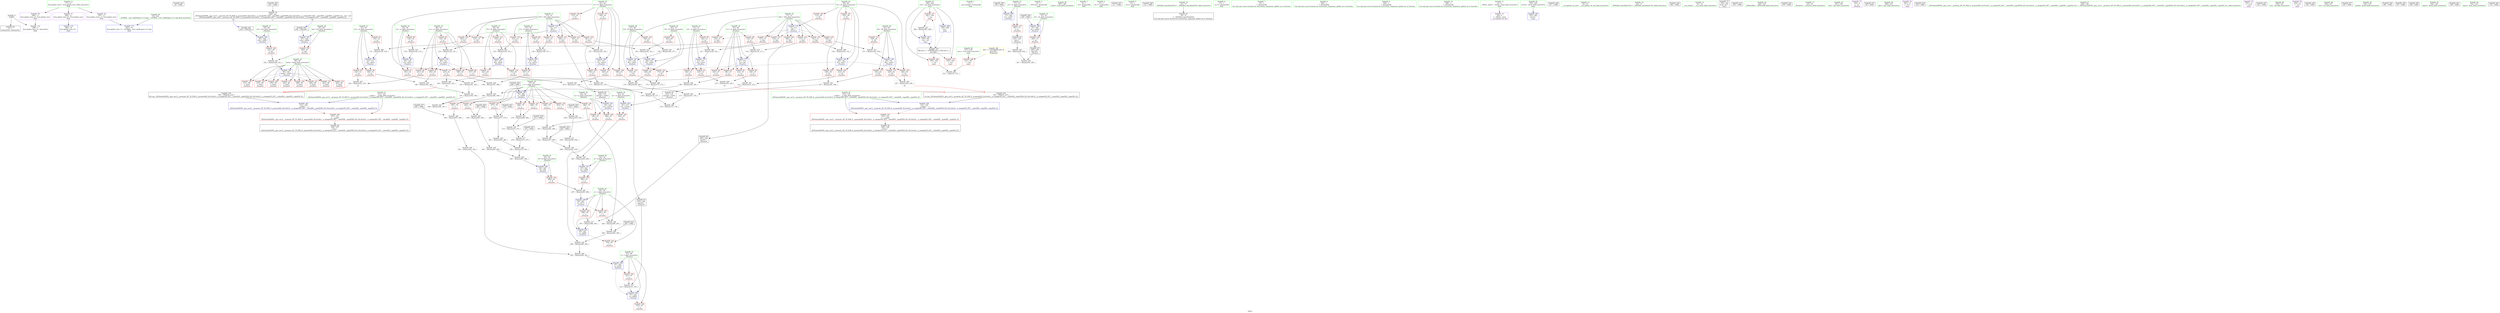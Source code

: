 digraph "SVFG" {
	label="SVFG";

	Node0x55d4189a36f0 [shape=record,color=grey,label="{NodeID: 0\nNullPtr}"];
	Node0x55d4189a36f0 -> Node0x55d4189a9d70[style=solid];
	Node0x55d4189a36f0 -> Node0x55d4189b0b60[style=solid];
	Node0x55d4189e2070 [shape=record,color=black,label="{NodeID: 443\n29 = PHI()\n}"];
	Node0x55d4189abd40 [shape=record,color=blue,label="{NodeID: 194\n85\<--228\nth1\<--call47\n_Z5solvev\n}"];
	Node0x55d4189abd40 -> Node0x55d4189af6e0[style=dashed];
	Node0x55d4189a8660 [shape=record,color=red,label="{NodeID: 111\n223\<--61\n\<--Y1\n_Z5solvev\n}"];
	Node0x55d4189a8660 -> Node0x55d4189b90e0[style=solid];
	Node0x55d4189a7140 [shape=record,color=green,label="{NodeID: 28\n67\<--68\nX3\<--X3_field_insensitive\n_Z5solvev\n}"];
	Node0x55d4189a7140 -> Node0x55d4189addb0[style=solid];
	Node0x55d4189a7140 -> Node0x55d4189ade80[style=solid];
	Node0x55d4189a7140 -> Node0x55d4189b1620[style=solid];
	Node0x55d4189b9860 [shape=record,color=grey,label="{NodeID: 305\n155 = Binary(154, 153, )\n}"];
	Node0x55d4189b9860 -> Node0x55d4189b1550[style=solid];
	Node0x55d4189aeec0 [shape=record,color=red,label="{NodeID: 139\n253\<--79\n\<--s\n_Z5solvev\n}"];
	Node0x55d4189aeec0 -> Node0x55d4189bb1e0[style=solid];
	Node0x55d4189a99d0 [shape=record,color=green,label="{NodeID: 56\n357\<--358\nruns\<--runs_field_insensitive\nmain\n}"];
	Node0x55d4189a99d0 -> Node0x55d4189b0650[style=solid];
	Node0x55d4189bc260 [shape=record,color=grey,label="{NodeID: 333\n159 = Binary(158, 157, )\n}"];
	Node0x55d4189bc260 -> Node0x55d4189b1620[style=solid];
	Node0x55d4189b0580 [shape=record,color=red,label="{NodeID: 167\n339\<--333\n\<--__x.addr\n_ZSt5atan2IiiEN9__gnu_cxx11__promote_2IT_T0_NS0_9__promoteIS2_Xsr3std12__is_integerIS2_EE7__valueEE6__typeENS4_IS3_Xsr3std12__is_integerIS3_EE7__valueEE6__typeEE6__typeES2_S3_\n}"];
	Node0x55d4189b0580 -> Node0x55d4189aa520[style=solid];
	Node0x55d4189ab1e0 [shape=record,color=red,label="{NodeID: 84\n236\<--47\n\<--x1\n_Z5solvev\n}"];
	Node0x55d4189ab1e0 -> Node0x55d4189b8f60[style=solid];
	Node0x55d4189a4d40 [shape=record,color=green,label="{NodeID: 1\n7\<--1\n__dso_handle\<--dummyObj\nGlob }"];
	Node0x55d4189e2140 [shape=record,color=black,label="{NodeID: 444\n180 = PHI()\n}"];
	Node0x55d4189e2140 -> Node0x55d4189b17c0[style=solid];
	Node0x55d4189abe10 [shape=record,color=blue,label="{NodeID: 195\n87\<--238\nth2\<--call50\n_Z5solvev\n}"];
	Node0x55d4189abe10 -> Node0x55d4189af7b0[style=dashed];
	Node0x55d4189a8730 [shape=record,color=red,label="{NodeID: 112\n150\<--63\n\<--X2\n_Z5solvev\n}"];
	Node0x55d4189a8730 -> Node0x55d4189ba460[style=solid];
	Node0x55d4189a7210 [shape=record,color=green,label="{NodeID: 29\n69\<--70\nY3\<--Y3_field_insensitive\n_Z5solvev\n}"];
	Node0x55d4189a7210 -> Node0x55d4189adf50[style=solid];
	Node0x55d4189a7210 -> Node0x55d4189ae020[style=solid];
	Node0x55d4189a7210 -> Node0x55d4189b16f0[style=solid];
	Node0x55d4189b99e0 [shape=record,color=grey,label="{NodeID: 306\n127 = Binary(126, 125, )\n}"];
	Node0x55d4189b99e0 -> Node0x55d4189b0fa0[style=solid];
	Node0x55d4189aef90 [shape=record,color=red,label="{NodeID: 140\n263\<--79\n\<--s\n_Z5solvev\n}"];
	Node0x55d4189aef90 -> Node0x55d4189b96e0[style=solid];
	Node0x55d4189a9aa0 [shape=record,color=green,label="{NodeID: 57\n359\<--360\nrun\<--run_field_insensitive\nmain\n}"];
	Node0x55d4189a9aa0 -> Node0x55d4189b0720[style=solid];
	Node0x55d4189a9aa0 -> Node0x55d4189b07f0[style=solid];
	Node0x55d4189a9aa0 -> Node0x55d4189b08c0[style=solid];
	Node0x55d4189a9aa0 -> Node0x55d4189ac700[style=solid];
	Node0x55d4189a9aa0 -> Node0x55d4189ac7d0[style=solid];
	Node0x55d4189bc3e0 [shape=record,color=grey,label="{NodeID: 334\n189 = Binary(187, 188, )\n}"];
	Node0x55d4189bc3e0 -> Node0x55d4189bc560[style=solid];
	Node0x55d4189b0650 [shape=record,color=red,label="{NodeID: 168\n371\<--357\n\<--runs\nmain\n}"];
	Node0x55d4189b0650 -> Node0x55d4189be4e0[style=solid];
	Node0x55d4189ab2b0 [shape=record,color=red,label="{NodeID: 85\n122\<--49\n\<--y1\n_Z5solvev\n}"];
	Node0x55d4189ab2b0 -> Node0x55d4189b9560[style=solid];
	Node0x55d4189a4760 [shape=record,color=green,label="{NodeID: 2\n8\<--1\n_ZSt3cin\<--dummyObj\nGlob }"];
	Node0x55d4189e2270 [shape=record,color=black,label="{NodeID: 445\n199 = PHI()\n}"];
	Node0x55d4189e2270 -> Node0x55d4189b1890[style=solid];
	Node0x55d4189abee0 [shape=record,color=blue,label="{NodeID: 196\n89\<--242\ntheta\<--sub51\n_Z5solvev\n}"];
	Node0x55d4189abee0 -> Node0x55d4189af880[style=dashed];
	Node0x55d4189abee0 -> Node0x55d4189af950[style=dashed];
	Node0x55d4189abee0 -> Node0x55d4189afa20[style=dashed];
	Node0x55d4189abee0 -> Node0x55d4189afaf0[style=dashed];
	Node0x55d4189abee0 -> Node0x55d4189afbc0[style=dashed];
	Node0x55d4189abee0 -> Node0x55d4189afc90[style=dashed];
	Node0x55d4189abee0 -> Node0x55d4189afd60[style=dashed];
	Node0x55d4189abee0 -> Node0x55d4189afe30[style=dashed];
	Node0x55d4189a8800 [shape=record,color=red,label="{NodeID: 113\n165\<--63\n\<--X2\n_Z5solvev\n}"];
	Node0x55d4189a8800 -> Node0x55d4189be060[style=solid];
	Node0x55d4189a72e0 [shape=record,color=green,label="{NodeID: 30\n71\<--72\nOX1\<--OX1_field_insensitive\n_Z5solvev\n}"];
	Node0x55d4189a72e0 -> Node0x55d4189ae0f0[style=solid];
	Node0x55d4189a72e0 -> Node0x55d4189ae1c0[style=solid];
	Node0x55d4189a72e0 -> Node0x55d4189ae290[style=solid];
	Node0x55d4189a72e0 -> Node0x55d4189ae360[style=solid];
	Node0x55d4189a72e0 -> Node0x55d4189ae430[style=solid];
	Node0x55d4189a72e0 -> Node0x55d4189ae500[style=solid];
	Node0x55d4189a72e0 -> Node0x55d4189ae5d0[style=solid];
	Node0x55d4189a72e0 -> Node0x55d4189b0c60[style=solid];
	Node0x55d4189b9b60 [shape=record,color=grey,label="{NodeID: 307\n219 = Binary(217, 218, )\n}"];
	Node0x55d4189b9b60 -> Node0x55d4189aa1e0[style=solid];
	Node0x55d4189af060 [shape=record,color=red,label="{NodeID: 141\n268\<--79\n\<--s\n_Z5solvev\n}"];
	Node0x55d4189af060 -> Node0x55d4189bb360[style=solid];
	Node0x55d4189a9b70 [shape=record,color=green,label="{NodeID: 58\n365\<--366\nscanf\<--scanf_field_insensitive\n}"];
	Node0x55d4189bc560 [shape=record,color=grey,label="{NodeID: 335\n190 = Binary(186, 189, )\n}"];
	Node0x55d4189bc560 -> Node0x55d4189bd160[style=solid];
	Node0x55d4189b0720 [shape=record,color=red,label="{NodeID: 169\n370\<--359\n\<--run\nmain\n}"];
	Node0x55d4189b0720 -> Node0x55d4189be4e0[style=solid];
	Node0x55d4189ab380 [shape=record,color=red,label="{NodeID: 86\n188\<--49\n\<--y1\n_Z5solvev\n}"];
	Node0x55d4189ab380 -> Node0x55d4189bc3e0[style=solid];
	Node0x55d4189a47f0 [shape=record,color=green,label="{NodeID: 3\n9\<--1\n.str\<--dummyObj\nGlob }"];
	Node0x55d4189e2370 [shape=record,color=black,label="{NodeID: 446\n208 = PHI()\n}"];
	Node0x55d4189e2370 -> Node0x55d4189b1960[style=solid];
	Node0x55d4189abfb0 [shape=record,color=blue,label="{NodeID: 197\n91\<--261\nA\<--sub59\n_Z5solvev\n}"];
	Node0x55d4189abfb0 -> Node0x55d4189aff00[style=dashed];
	Node0x55d4189a88d0 [shape=record,color=red,label="{NodeID: 114\n225\<--63\n\<--X2\n_Z5solvev\n}"];
	Node0x55d4189a88d0 -> Node0x55d4189b9e60[style=solid];
	Node0x55d4189a73b0 [shape=record,color=green,label="{NodeID: 31\n73\<--74\nOY1\<--OY1_field_insensitive\n_Z5solvev\n}"];
	Node0x55d4189a73b0 -> Node0x55d4189ae6a0[style=solid];
	Node0x55d4189a73b0 -> Node0x55d4189ae770[style=solid];
	Node0x55d4189a73b0 -> Node0x55d4189ae840[style=solid];
	Node0x55d4189a73b0 -> Node0x55d4189ae910[style=solid];
	Node0x55d4189a73b0 -> Node0x55d4189ae9e0[style=solid];
	Node0x55d4189a73b0 -> Node0x55d4189aeab0[style=solid];
	Node0x55d4189a73b0 -> Node0x55d4189aeb80[style=solid];
	Node0x55d4189a73b0 -> Node0x55d4189b0d30[style=solid];
	Node0x55d4189b9ce0 [shape=record,color=grey,label="{NodeID: 308\n131 = Binary(130, 129, )\n}"];
	Node0x55d4189b9ce0 -> Node0x55d4189b1070[style=solid];
	Node0x55d4189af130 [shape=record,color=red,label="{NodeID: 142\n269\<--79\n\<--s\n_Z5solvev\n}"];
	Node0x55d4189af130 -> Node0x55d4189bb360[style=solid];
	Node0x55d4189a9c70 [shape=record,color=green,label="{NodeID: 59\n19\<--392\n_GLOBAL__sub_I_JanKuipers_0_0.cpp\<--_GLOBAL__sub_I_JanKuipers_0_0.cpp_field_insensitive\n}"];
	Node0x55d4189a9c70 -> Node0x55d4189b0a60[style=solid];
	Node0x55d4189bc6e0 [shape=record,color=grey,label="{NodeID: 336\n186 = Binary(184, 185, )\n}"];
	Node0x55d4189bc6e0 -> Node0x55d4189bc560[style=solid];
	Node0x55d4189b07f0 [shape=record,color=red,label="{NodeID: 170\n374\<--359\n\<--run\nmain\n}"];
	Node0x55d4189ab450 [shape=record,color=red,label="{NodeID: 87\n195\<--49\n\<--y1\n_Z5solvev\n}"];
	Node0x55d4189ab450 -> Node0x55d4189bcb60[style=solid];
	Node0x55d4189a4880 [shape=record,color=green,label="{NodeID: 4\n11\<--1\n.str.1\<--dummyObj\nGlob }"];
	Node0x55d4189e2470 [shape=record,color=black,label="{NodeID: 447\n111 = PHI()\n}"];
	Node0x55d4189ac080 [shape=record,color=blue,label="{NodeID: 198\n93\<--283\nB\<--add\n_Z5solvev\n}"];
	Node0x55d4189ac080 -> Node0x55d4189affd0[style=dashed];
	Node0x55d4189adbc0 [shape=record,color=red,label="{NodeID: 115\n154\<--65\n\<--Y2\n_Z5solvev\n}"];
	Node0x55d4189adbc0 -> Node0x55d4189b9860[style=solid];
	Node0x55d4189a7480 [shape=record,color=green,label="{NodeID: 32\n75\<--76\nA1\<--A1_field_insensitive\n_Z5solvev\n}"];
	Node0x55d4189a7480 -> Node0x55d4189aec50[style=solid];
	Node0x55d4189a7480 -> Node0x55d4189b17c0[style=solid];
	Node0x55d4189b9e60 [shape=record,color=grey,label="{NodeID: 309\n227 = Binary(225, 226, )\n|{<s0>18}}"];
	Node0x55d4189b9e60:s0 -> Node0x55d4189de190[style=solid,color=red];
	Node0x55d4189af200 [shape=record,color=red,label="{NodeID: 143\n277\<--79\n\<--s\n_Z5solvev\n}"];
	Node0x55d4189af200 -> Node0x55d4189bbde0[style=solid];
	Node0x55d4189a9d70 [shape=record,color=black,label="{NodeID: 60\n2\<--3\ndummyVal\<--dummyVal\n}"];
	Node0x55d41884a950 [shape=record,color=black,label="{NodeID: 420\n329 = PHI(224, 234, )\n0th arg _ZSt5atan2IiiEN9__gnu_cxx11__promote_2IT_T0_NS0_9__promoteIS2_Xsr3std12__is_integerIS2_EE7__valueEE6__typeENS4_IS3_Xsr3std12__is_integerIS3_EE7__valueEE6__typeEE6__typeES2_S3_ }"];
	Node0x55d41884a950 -> Node0x55d4189ac490[style=solid];
	Node0x55d4189bc860 [shape=record,color=grey,label="{NodeID: 337\n307 = Binary(306, 305, )\n}"];
	Node0x55d4189bc860 -> Node0x55d4189ac2f0[style=solid];
	Node0x55d4189b08c0 [shape=record,color=red,label="{NodeID: 171\n381\<--359\n\<--run\nmain\n}"];
	Node0x55d4189b08c0 -> Node0x55d4189bc0e0[style=solid];
	Node0x55d4189ab520 [shape=record,color=red,label="{NodeID: 88\n217\<--49\n\<--y1\n_Z5solvev\n}"];
	Node0x55d4189ab520 -> Node0x55d4189b9b60[style=solid];
	Node0x55d4189a4910 [shape=record,color=green,label="{NodeID: 5\n13\<--1\n.str.2\<--dummyObj\nGlob }"];
	Node0x55d4189e2570 [shape=record,color=black,label="{NodeID: 448\n112 = PHI()\n}"];
	Node0x55d4189ac150 [shape=record,color=blue,label="{NodeID: 199\n95\<--287\nx\<--div72\n_Z5solvev\n}"];
	Node0x55d4189ac150 -> Node0x55d4189b00a0[style=dashed];
	Node0x55d4189ac150 -> Node0x55d4189b0170[style=dashed];
	Node0x55d4189ac150 -> Node0x55d4189ac2f0[style=dashed];
	Node0x55d4189adc50 [shape=record,color=red,label="{NodeID: 116\n175\<--65\n\<--Y2\n_Z5solvev\n}"];
	Node0x55d4189adc50 -> Node0x55d4189bd760[style=solid];
	Node0x55d4189a7550 [shape=record,color=green,label="{NodeID: 33\n77\<--78\na1\<--a1_field_insensitive\n_Z5solvev\n}"];
	Node0x55d4189a7550 -> Node0x55d4189aed20[style=solid];
	Node0x55d4189a7550 -> Node0x55d4189b1890[style=solid];
	Node0x55d4189b9fe0 [shape=record,color=grey,label="{NodeID: 310\n135 = Binary(134, 133, )\n}"];
	Node0x55d4189b9fe0 -> Node0x55d4189b1140[style=solid];
	Node0x55d4189af2d0 [shape=record,color=red,label="{NodeID: 144\n290\<--79\n\<--s\n_Z5solvev\n}"];
	Node0x55d4189af2d0 -> Node0x55d4189bc9e0[style=solid];
	Node0x55d4189a9e70 [shape=record,color=black,label="{NodeID: 61\n30\<--31\n\<--_ZNSt8ios_base4InitD1Ev\nCan only get source location for instruction, argument, global var or function.}"];
	Node0x55d4189de190 [shape=record,color=black,label="{NodeID: 421\n330 = PHI(227, 237, )\n1st arg _ZSt5atan2IiiEN9__gnu_cxx11__promote_2IT_T0_NS0_9__promoteIS2_Xsr3std12__is_integerIS2_EE7__valueEE6__typeENS4_IS3_Xsr3std12__is_integerIS3_EE7__valueEE6__typeEE6__typeES2_S3_ }"];
	Node0x55d4189de190 -> Node0x55d4189ac560[style=solid];
	Node0x55d4189bc9e0 [shape=record,color=grey,label="{NodeID: 338\n292 = Binary(290, 291, )\n}"];
	Node0x55d4189bc9e0 -> Node0x55d4189bd2e0[style=solid];
	Node0x55d4189b0990 [shape=record,color=blue,label="{NodeID: 172\n396\<--18\nllvm.global_ctors_0\<--\nGlob }"];
	Node0x55d4189ab5f0 [shape=record,color=red,label="{NodeID: 89\n233\<--49\n\<--y1\n_Z5solvev\n}"];
	Node0x55d4189ab5f0 -> Node0x55d4189ada70[style=solid];
	Node0x55d4189a5220 [shape=record,color=green,label="{NodeID: 6\n15\<--1\n.str.3\<--dummyObj\nGlob }"];
	Node0x55d4189e2640 [shape=record,color=black,label="{NodeID: 449\n265 = PHI()\n}"];
	Node0x55d4189e2640 -> Node0x55d4189b96e0[style=solid];
	Node0x55d4189ac220 [shape=record,color=blue,label="{NodeID: 200\n97\<--302\ny\<--div80\n_Z5solvev\n}"];
	Node0x55d4189ac220 -> Node0x55d4189b0310[style=dashed];
	Node0x55d4189ac220 -> Node0x55d4189ac3c0[style=dashed];
	Node0x55d4189adce0 [shape=record,color=red,label="{NodeID: 117\n222\<--65\n\<--Y2\n_Z5solvev\n}"];
	Node0x55d4189adce0 -> Node0x55d4189b90e0[style=solid];
	Node0x55d4189a7620 [shape=record,color=green,label="{NodeID: 34\n79\<--80\ns\<--s_field_insensitive\n_Z5solvev\n}"];
	Node0x55d4189a7620 -> Node0x55d4189aedf0[style=solid];
	Node0x55d4189a7620 -> Node0x55d4189aeec0[style=solid];
	Node0x55d4189a7620 -> Node0x55d4189aef90[style=solid];
	Node0x55d4189a7620 -> Node0x55d4189af060[style=solid];
	Node0x55d4189a7620 -> Node0x55d4189af130[style=solid];
	Node0x55d4189a7620 -> Node0x55d4189af200[style=solid];
	Node0x55d4189a7620 -> Node0x55d4189af2d0[style=solid];
	Node0x55d4189a7620 -> Node0x55d4189af3a0[style=solid];
	Node0x55d4189a7620 -> Node0x55d4189b1960[style=solid];
	Node0x55d4189ba160 [shape=record,color=grey,label="{NodeID: 311\n147 = Binary(146, 145, )\n}"];
	Node0x55d4189ba160 -> Node0x55d4189b13b0[style=solid];
	Node0x55d4189af3a0 [shape=record,color=red,label="{NodeID: 145\n297\<--79\n\<--s\n_Z5solvev\n}"];
	Node0x55d4189af3a0 -> Node0x55d4189bd5e0[style=solid];
	Node0x55d4189a9f70 [shape=record,color=black,label="{NodeID: 62\n202\<--201\nconv\<--\n_Z5solvev\n}"];
	Node0x55d4189a9f70 -> Node0x55d4189bdee0[style=solid];
	Node0x55d4189e0470 [shape=record,color=black,label="{NodeID: 422\n294 = PHI()\n}"];
	Node0x55d4189e0470 -> Node0x55d4189bd2e0[style=solid];
	Node0x55d4189bcb60 [shape=record,color=grey,label="{NodeID: 339\n196 = Binary(194, 195, )\n}"];
	Node0x55d4189bcb60 -> Node0x55d4189bce60[style=solid];
	Node0x55d4189b0a60 [shape=record,color=blue,label="{NodeID: 173\n397\<--19\nllvm.global_ctors_1\<--_GLOBAL__sub_I_JanKuipers_0_0.cpp\nGlob }"];
	Node0x55d4189ab6c0 [shape=record,color=red,label="{NodeID: 90\n126\<--51\n\<--x2\n_Z5solvev\n}"];
	Node0x55d4189ab6c0 -> Node0x55d4189b99e0[style=solid];
	Node0x55d4189a52b0 [shape=record,color=green,label="{NodeID: 7\n18\<--1\n\<--dummyObj\nCan only get source location for instruction, argument, global var or function.}"];
	Node0x55d4189e2770 [shape=record,color=black,label="{NodeID: 450\n272 = PHI()\n}"];
	Node0x55d4189e2770 -> Node0x55d4189bad60[style=solid];
	Node0x55d4189ac2f0 [shape=record,color=blue,label="{NodeID: 201\n95\<--307\nx\<--add82\n_Z5solvev\n}"];
	Node0x55d4189ac2f0 -> Node0x55d4189b0240[style=dashed];
	Node0x55d4189addb0 [shape=record,color=red,label="{NodeID: 118\n158\<--67\n\<--X3\n_Z5solvev\n}"];
	Node0x55d4189addb0 -> Node0x55d4189bc260[style=solid];
	Node0x55d4189a76f0 [shape=record,color=green,label="{NodeID: 35\n81\<--82\ntx\<--tx_field_insensitive\n_Z5solvev\n}"];
	Node0x55d4189a76f0 -> Node0x55d4189af470[style=solid];
	Node0x55d4189a76f0 -> Node0x55d4189abba0[style=solid];
	Node0x55d4189ba2e0 [shape=record,color=grey,label="{NodeID: 312\n139 = Binary(138, 137, )\n}"];
	Node0x55d4189ba2e0 -> Node0x55d4189b1210[style=solid];
	Node0x55d4189af470 [shape=record,color=red,label="{NodeID: 146\n244\<--81\n\<--tx\n_Z5solvev\n}"];
	Node0x55d4189af470 -> Node0x55d4189babe0[style=solid];
	Node0x55d4189aa040 [shape=record,color=black,label="{NodeID: 63\n206\<--205\nconv39\<--\n_Z5solvev\n}"];
	Node0x55d4189aa040 -> Node0x55d4189bdbe0[style=solid];
	Node0x55d4189e0540 [shape=record,color=black,label="{NodeID: 423\n228 = PHI(328, )\n}"];
	Node0x55d4189e0540 -> Node0x55d4189abd40[style=solid];
	Node0x55d4189bcce0 [shape=record,color=grey,label="{NodeID: 340\n301 = Binary(204, 300, )\n}"];
	Node0x55d4189bcce0 -> Node0x55d4189bcfe0[style=solid];
	Node0x55d4189b0b60 [shape=record,color=blue, style = dotted,label="{NodeID: 174\n398\<--3\nllvm.global_ctors_2\<--dummyVal\nGlob }"];
	Node0x55d4189ab790 [shape=record,color=red,label="{NodeID: 91\n184\<--51\n\<--x2\n_Z5solvev\n}"];
	Node0x55d4189ab790 -> Node0x55d4189bc6e0[style=solid];
	Node0x55d4189a5340 [shape=record,color=green,label="{NodeID: 8\n204\<--1\n\<--dummyObj\nCan only get source location for instruction, argument, global var or function.}"];
	Node0x55d4189e2870 [shape=record,color=black,label="{NodeID: 451\n275 = PHI()\n}"];
	Node0x55d4189e2870 -> Node0x55d4189baa60[style=solid];
	Node0x55d4189ac3c0 [shape=record,color=blue,label="{NodeID: 202\n97\<--312\ny\<--add84\n_Z5solvev\n}"];
	Node0x55d4189ac3c0 -> Node0x55d4189b03e0[style=dashed];
	Node0x55d4189ade80 [shape=record,color=red,label="{NodeID: 119\n172\<--67\n\<--X3\n_Z5solvev\n}"];
	Node0x55d4189ade80 -> Node0x55d4189ad8f0[style=solid];
	Node0x55d4189a77c0 [shape=record,color=green,label="{NodeID: 36\n83\<--84\nty\<--ty_field_insensitive\n_Z5solvev\n}"];
	Node0x55d4189a77c0 -> Node0x55d4189af540[style=solid];
	Node0x55d4189a77c0 -> Node0x55d4189af610[style=solid];
	Node0x55d4189a77c0 -> Node0x55d4189abc70[style=solid];
	Node0x55d4189ba460 [shape=record,color=grey,label="{NodeID: 313\n151 = Binary(150, 149, )\n}"];
	Node0x55d4189ba460 -> Node0x55d4189b1480[style=solid];
	Node0x55d4189af540 [shape=record,color=red,label="{NodeID: 147\n245\<--83\n\<--ty\n_Z5solvev\n}"];
	Node0x55d4189af540 -> Node0x55d4189bb960[style=solid];
	Node0x55d4189aa110 [shape=record,color=black,label="{NodeID: 64\n215\<--214\nconv42\<--sub41\n_Z5solvev\n}"];
	Node0x55d4189aa110 -> Node0x55d4189abba0[style=solid];
	Node0x55d4189e06a0 [shape=record,color=black,label="{NodeID: 424\n238 = PHI(328, )\n}"];
	Node0x55d4189e06a0 -> Node0x55d4189abe10[style=solid];
	Node0x55d4189bce60 [shape=record,color=grey,label="{NodeID: 341\n197 = Binary(193, 196, )\n}"];
	Node0x55d4189bce60 -> Node0x55d4189bd160[style=solid];
	Node0x55d4189b0c60 [shape=record,color=blue,label="{NodeID: 175\n71\<--113\nOX1\<--\n_Z5solvev\n}"];
	Node0x55d4189b0c60 -> Node0x55d4189ae0f0[style=dashed];
	Node0x55d4189b0c60 -> Node0x55d4189ae1c0[style=dashed];
	Node0x55d4189b0c60 -> Node0x55d4189ae290[style=dashed];
	Node0x55d4189b0c60 -> Node0x55d4189ae360[style=dashed];
	Node0x55d4189b0c60 -> Node0x55d4189ae430[style=dashed];
	Node0x55d4189b0c60 -> Node0x55d4189ae500[style=dashed];
	Node0x55d4189b0c60 -> Node0x55d4189ae5d0[style=dashed];
	Node0x55d4189ab860 [shape=record,color=red,label="{NodeID: 92\n235\<--51\n\<--x2\n_Z5solvev\n}"];
	Node0x55d4189ab860 -> Node0x55d4189b8f60[style=solid];
	Node0x55d4189a53d0 [shape=record,color=green,label="{NodeID: 9\n362\<--1\n\<--dummyObj\nCan only get source location for instruction, argument, global var or function.}"];
	Node0x55d4189e2970 [shape=record,color=black,label="{NodeID: 452\n279 = PHI()\n}"];
	Node0x55d4189e2970 -> Node0x55d4189bbde0[style=solid];
	Node0x55d4189ac490 [shape=record,color=blue,label="{NodeID: 203\n331\<--329\n__y.addr\<--__y\n_ZSt5atan2IiiEN9__gnu_cxx11__promote_2IT_T0_NS0_9__promoteIS2_Xsr3std12__is_integerIS2_EE7__valueEE6__typeENS4_IS3_Xsr3std12__is_integerIS3_EE7__valueEE6__typeEE6__typeES2_S3_\n}"];
	Node0x55d4189ac490 -> Node0x55d4189b04b0[style=dashed];
	Node0x55d4189adf50 [shape=record,color=red,label="{NodeID: 120\n162\<--69\n\<--Y3\n_Z5solvev\n}"];
	Node0x55d4189adf50 -> Node0x55d4189ba8e0[style=solid];
	Node0x55d4189a7890 [shape=record,color=green,label="{NodeID: 37\n85\<--86\nth1\<--th1_field_insensitive\n_Z5solvev\n}"];
	Node0x55d4189a7890 -> Node0x55d4189af6e0[style=solid];
	Node0x55d4189a7890 -> Node0x55d4189abd40[style=solid];
	Node0x55d4189ba5e0 [shape=record,color=grey,label="{NodeID: 314\n119 = Binary(118, 117, )\n}"];
	Node0x55d4189ba5e0 -> Node0x55d4189b0e00[style=solid];
	Node0x55d4189af610 [shape=record,color=red,label="{NodeID: 148\n289\<--83\n\<--ty\n_Z5solvev\n}"];
	Node0x55d4189af610 -> Node0x55d4189bd460[style=solid];
	Node0x55d4189aa1e0 [shape=record,color=black,label="{NodeID: 65\n220\<--219\nconv44\<--sub43\n_Z5solvev\n}"];
	Node0x55d4189aa1e0 -> Node0x55d4189abc70[style=solid];
	Node0x55d4189e07e0 [shape=record,color=black,label="{NodeID: 425\n249 = PHI()\n}"];
	Node0x55d4189e07e0 -> Node0x55d4189b9260[style=solid];
	Node0x55d4189bcfe0 [shape=record,color=grey,label="{NodeID: 342\n302 = Binary(296, 301, )\n}"];
	Node0x55d4189bcfe0 -> Node0x55d4189ac220[style=solid];
	Node0x55d4189b0d30 [shape=record,color=blue,label="{NodeID: 176\n73\<--115\nOY1\<--\n_Z5solvev\n}"];
	Node0x55d4189b0d30 -> Node0x55d4189ae6a0[style=dashed];
	Node0x55d4189b0d30 -> Node0x55d4189ae770[style=dashed];
	Node0x55d4189b0d30 -> Node0x55d4189ae840[style=dashed];
	Node0x55d4189b0d30 -> Node0x55d4189ae910[style=dashed];
	Node0x55d4189b0d30 -> Node0x55d4189ae9e0[style=dashed];
	Node0x55d4189b0d30 -> Node0x55d4189aeab0[style=dashed];
	Node0x55d4189b0d30 -> Node0x55d4189aeb80[style=dashed];
	Node0x55d4189ab930 [shape=record,color=red,label="{NodeID: 93\n130\<--53\n\<--y2\n_Z5solvev\n}"];
	Node0x55d4189ab930 -> Node0x55d4189b9ce0[style=solid];
	Node0x55d4189a5460 [shape=record,color=green,label="{NodeID: 10\n368\<--1\n\<--dummyObj\nCan only get source location for instruction, argument, global var or function.}"];
	Node0x55d4189ac560 [shape=record,color=blue,label="{NodeID: 204\n333\<--330\n__x.addr\<--__x\n_ZSt5atan2IiiEN9__gnu_cxx11__promote_2IT_T0_NS0_9__promoteIS2_Xsr3std12__is_integerIS2_EE7__valueEE6__typeENS4_IS3_Xsr3std12__is_integerIS3_EE7__valueEE6__typeEE6__typeES2_S3_\n}"];
	Node0x55d4189ac560 -> Node0x55d4189b0580[style=dashed];
	Node0x55d4189ae020 [shape=record,color=red,label="{NodeID: 121\n168\<--69\n\<--Y3\n_Z5solvev\n}"];
	Node0x55d4189ae020 -> Node0x55d4189be1e0[style=solid];
	Node0x55d4189a7960 [shape=record,color=green,label="{NodeID: 38\n87\<--88\nth2\<--th2_field_insensitive\n_Z5solvev\n}"];
	Node0x55d4189a7960 -> Node0x55d4189af7b0[style=solid];
	Node0x55d4189a7960 -> Node0x55d4189abe10[style=solid];
	Node0x55d4189ba760 [shape=record,color=grey,label="{NodeID: 315\n312 = Binary(311, 310, )\n}"];
	Node0x55d4189ba760 -> Node0x55d4189ac3c0[style=solid];
	Node0x55d4189af6e0 [shape=record,color=red,label="{NodeID: 149\n241\<--85\n\<--th1\n_Z5solvev\n}"];
	Node0x55d4189af6e0 -> Node0x55d4189bb660[style=solid];
	Node0x55d4189aa2b0 [shape=record,color=black,label="{NodeID: 66\n305\<--304\nconv81\<--\n_Z5solvev\n}"];
	Node0x55d4189aa2b0 -> Node0x55d4189bc860[style=solid];
	Node0x55d4189e08b0 [shape=record,color=black,label="{NodeID: 426\n255 = PHI()\n}"];
	Node0x55d4189e08b0 -> Node0x55d4189bb1e0[style=solid];
	Node0x55d4189bd160 [shape=record,color=grey,label="{NodeID: 343\n198 = Binary(190, 197, )\n}"];
	Node0x55d4189b0e00 [shape=record,color=blue,label="{NodeID: 177\n47\<--119\nx1\<--sub\n_Z5solvev\n}"];
	Node0x55d4189b0e00 -> Node0x55d4189aaf70[style=dashed];
	Node0x55d4189b0e00 -> Node0x55d4189ab040[style=dashed];
	Node0x55d4189b0e00 -> Node0x55d4189ab110[style=dashed];
	Node0x55d4189b0e00 -> Node0x55d4189ab1e0[style=dashed];
	Node0x55d4189aba00 [shape=record,color=red,label="{NodeID: 94\n194\<--53\n\<--y2\n_Z5solvev\n}"];
	Node0x55d4189aba00 -> Node0x55d4189bcb60[style=solid];
	Node0x55d4189a54f0 [shape=record,color=green,label="{NodeID: 11\n4\<--6\n_ZStL8__ioinit\<--_ZStL8__ioinit_field_insensitive\nGlob }"];
	Node0x55d4189a54f0 -> Node0x55d4189aa790[style=solid];
	Node0x55d4189ac630 [shape=record,color=blue,label="{NodeID: 205\n355\<--362\nretval\<--\nmain\n}"];
	Node0x55d4189ae0f0 [shape=record,color=red,label="{NodeID: 122\n117\<--71\n\<--OX1\n_Z5solvev\n}"];
	Node0x55d4189ae0f0 -> Node0x55d4189ba5e0[style=solid];
	Node0x55d4189a7a30 [shape=record,color=green,label="{NodeID: 39\n89\<--90\ntheta\<--theta_field_insensitive\n_Z5solvev\n}"];
	Node0x55d4189a7a30 -> Node0x55d4189af880[style=solid];
	Node0x55d4189a7a30 -> Node0x55d4189af950[style=solid];
	Node0x55d4189a7a30 -> Node0x55d4189afa20[style=solid];
	Node0x55d4189a7a30 -> Node0x55d4189afaf0[style=solid];
	Node0x55d4189a7a30 -> Node0x55d4189afbc0[style=solid];
	Node0x55d4189a7a30 -> Node0x55d4189afc90[style=solid];
	Node0x55d4189a7a30 -> Node0x55d4189afd60[style=solid];
	Node0x55d4189a7a30 -> Node0x55d4189afe30[style=solid];
	Node0x55d4189a7a30 -> Node0x55d4189abee0[style=solid];
	Node0x55d4189ba8e0 [shape=record,color=grey,label="{NodeID: 316\n163 = Binary(162, 161, )\n}"];
	Node0x55d4189ba8e0 -> Node0x55d4189b16f0[style=solid];
	Node0x55d4189af7b0 [shape=record,color=red,label="{NodeID: 150\n240\<--87\n\<--th2\n_Z5solvev\n}"];
	Node0x55d4189af7b0 -> Node0x55d4189bb660[style=solid];
	Node0x55d4189aa380 [shape=record,color=black,label="{NodeID: 67\n310\<--309\nconv83\<--\n_Z5solvev\n}"];
	Node0x55d4189aa380 -> Node0x55d4189ba760[style=solid];
	Node0x55d4189e0980 [shape=record,color=black,label="{NodeID: 427\n299 = PHI()\n}"];
	Node0x55d4189e0980 -> Node0x55d4189bd5e0[style=solid];
	Node0x55d4189bd2e0 [shape=record,color=grey,label="{NodeID: 344\n295 = Binary(292, 294, )\n}"];
	Node0x55d4189bd2e0 -> Node0x55d4189bd460[style=solid];
	Node0x55d4189b0ed0 [shape=record,color=blue,label="{NodeID: 178\n49\<--123\ny1\<--sub12\n_Z5solvev\n}"];
	Node0x55d4189b0ed0 -> Node0x55d4189ab380[style=dashed];
	Node0x55d4189b0ed0 -> Node0x55d4189ab450[style=dashed];
	Node0x55d4189b0ed0 -> Node0x55d4189ab520[style=dashed];
	Node0x55d4189b0ed0 -> Node0x55d4189ab5f0[style=dashed];
	Node0x55d4189abad0 [shape=record,color=red,label="{NodeID: 95\n232\<--53\n\<--y2\n_Z5solvev\n}"];
	Node0x55d4189abad0 -> Node0x55d4189ada70[style=solid];
	Node0x55d4189a55b0 [shape=record,color=green,label="{NodeID: 12\n17\<--21\nllvm.global_ctors\<--llvm.global_ctors_field_insensitive\nGlob }"];
	Node0x55d4189a55b0 -> Node0x55d4189aaba0[style=solid];
	Node0x55d4189a55b0 -> Node0x55d4189aaca0[style=solid];
	Node0x55d4189a55b0 -> Node0x55d4189aada0[style=solid];
	Node0x55d4189ac700 [shape=record,color=blue,label="{NodeID: 206\n359\<--368\nrun\<--\nmain\n}"];
	Node0x55d4189ac700 -> Node0x55d4189cb1e0[style=dashed];
	Node0x55d4189ae1c0 [shape=record,color=red,label="{NodeID: 123\n125\<--71\n\<--OX1\n_Z5solvev\n}"];
	Node0x55d4189ae1c0 -> Node0x55d4189b99e0[style=solid];
	Node0x55d4189a7b00 [shape=record,color=green,label="{NodeID: 40\n91\<--92\nA\<--A_field_insensitive\n_Z5solvev\n}"];
	Node0x55d4189a7b00 -> Node0x55d4189aff00[style=solid];
	Node0x55d4189a7b00 -> Node0x55d4189abfb0[style=solid];
	Node0x55d4189baa60 [shape=record,color=grey,label="{NodeID: 317\n276 = Binary(273, 275, )\n}"];
	Node0x55d4189baa60 -> Node0x55d4189bb7e0[style=solid];
	Node0x55d4189af880 [shape=record,color=red,label="{NodeID: 151\n248\<--89\n\<--theta\n_Z5solvev\n}"];
	Node0x55d4189aa450 [shape=record,color=black,label="{NodeID: 68\n338\<--337\nconv\<--\n_ZSt5atan2IiiEN9__gnu_cxx11__promote_2IT_T0_NS0_9__promoteIS2_Xsr3std12__is_integerIS2_EE7__valueEE6__typeENS4_IS3_Xsr3std12__is_integerIS3_EE7__valueEE6__typeEE6__typeES2_S3_\n}"];
	Node0x55d4189e0a50 [shape=record,color=black,label="{NodeID: 428\n317 = PHI()\n}"];
	Node0x55d4189bd460 [shape=record,color=grey,label="{NodeID: 345\n296 = Binary(289, 295, )\n}"];
	Node0x55d4189bd460 -> Node0x55d4189bcfe0[style=solid];
	Node0x55d4189b0fa0 [shape=record,color=blue,label="{NodeID: 179\n51\<--127\nx2\<--sub13\n_Z5solvev\n}"];
	Node0x55d4189b0fa0 -> Node0x55d4189ab790[style=dashed];
	Node0x55d4189b0fa0 -> Node0x55d4189ab860[style=dashed];
	Node0x55d4189a8a50 [shape=record,color=red,label="{NodeID: 96\n134\<--55\n\<--x3\n_Z5solvev\n}"];
	Node0x55d4189a8a50 -> Node0x55d4189b9fe0[style=solid];
	Node0x55d4189a5670 [shape=record,color=green,label="{NodeID: 13\n22\<--23\n__cxx_global_var_init\<--__cxx_global_var_init_field_insensitive\n}"];
	Node0x55d4189ac7d0 [shape=record,color=blue,label="{NodeID: 207\n359\<--382\nrun\<--inc\nmain\n}"];
	Node0x55d4189ac7d0 -> Node0x55d4189cb1e0[style=dashed];
	Node0x55d4189ae290 [shape=record,color=red,label="{NodeID: 124\n133\<--71\n\<--OX1\n_Z5solvev\n}"];
	Node0x55d4189ae290 -> Node0x55d4189b9fe0[style=solid];
	Node0x55d4189a7bd0 [shape=record,color=green,label="{NodeID: 41\n93\<--94\nB\<--B_field_insensitive\n_Z5solvev\n}"];
	Node0x55d4189a7bd0 -> Node0x55d4189affd0[style=solid];
	Node0x55d4189a7bd0 -> Node0x55d4189ac080[style=solid];
	Node0x55d4189babe0 [shape=record,color=grey,label="{NodeID: 318\n261 = Binary(244, 260, )\n}"];
	Node0x55d4189babe0 -> Node0x55d4189abfb0[style=solid];
	Node0x55d4189af950 [shape=record,color=red,label="{NodeID: 152\n254\<--89\n\<--theta\n_Z5solvev\n}"];
	Node0x55d4189aa520 [shape=record,color=black,label="{NodeID: 69\n340\<--339\nconv1\<--\n_ZSt5atan2IiiEN9__gnu_cxx11__promote_2IT_T0_NS0_9__promoteIS2_Xsr3std12__is_integerIS2_EE7__valueEE6__typeENS4_IS3_Xsr3std12__is_integerIS3_EE7__valueEE6__typeEE6__typeES2_S3_\n}"];
	Node0x55d4189e0b20 [shape=record,color=black,label="{NodeID: 429\n341 = PHI()\n}"];
	Node0x55d4189e0b20 -> Node0x55d4189aa5f0[style=solid];
	Node0x55d4189bd5e0 [shape=record,color=grey,label="{NodeID: 346\n300 = Binary(297, 299, )\n}"];
	Node0x55d4189bd5e0 -> Node0x55d4189bcce0[style=solid];
	Node0x55d4189b1070 [shape=record,color=blue,label="{NodeID: 180\n53\<--131\ny2\<--sub14\n_Z5solvev\n}"];
	Node0x55d4189b1070 -> Node0x55d4189aba00[style=dashed];
	Node0x55d4189b1070 -> Node0x55d4189abad0[style=dashed];
	Node0x55d4189a8b20 [shape=record,color=red,label="{NodeID: 97\n191\<--55\n\<--x3\n_Z5solvev\n}"];
	Node0x55d4189a8b20 -> Node0x55d4189bbf60[style=solid];
	Node0x55d4189a5730 [shape=record,color=green,label="{NodeID: 14\n26\<--27\n_ZNSt8ios_base4InitC1Ev\<--_ZNSt8ios_base4InitC1Ev_field_insensitive\n}"];
	Node0x55d4189ae360 [shape=record,color=red,label="{NodeID: 125\n141\<--71\n\<--OX1\n_Z5solvev\n}"];
	Node0x55d4189ae360 -> Node0x55d4189b8de0[style=solid];
	Node0x55d4189a7ca0 [shape=record,color=green,label="{NodeID: 42\n95\<--96\nx\<--x_field_insensitive\n_Z5solvev\n}"];
	Node0x55d4189a7ca0 -> Node0x55d4189b00a0[style=solid];
	Node0x55d4189a7ca0 -> Node0x55d4189b0170[style=solid];
	Node0x55d4189a7ca0 -> Node0x55d4189b0240[style=solid];
	Node0x55d4189a7ca0 -> Node0x55d4189ac150[style=solid];
	Node0x55d4189a7ca0 -> Node0x55d4189ac2f0[style=solid];
	Node0x55d4189bad60 [shape=record,color=grey,label="{NodeID: 319\n273 = Binary(270, 272, )\n}"];
	Node0x55d4189bad60 -> Node0x55d4189baa60[style=solid];
	Node0x55d4189afa20 [shape=record,color=red,label="{NodeID: 153\n264\<--89\n\<--theta\n_Z5solvev\n}"];
	Node0x55d4189aa5f0 [shape=record,color=black,label="{NodeID: 70\n328\<--341\n_ZSt5atan2IiiEN9__gnu_cxx11__promote_2IT_T0_NS0_9__promoteIS2_Xsr3std12__is_integerIS2_EE7__valueEE6__typeENS4_IS3_Xsr3std12__is_integerIS3_EE7__valueEE6__typeEE6__typeES2_S3__ret\<--call\n_ZSt5atan2IiiEN9__gnu_cxx11__promote_2IT_T0_NS0_9__promoteIS2_Xsr3std12__is_integerIS2_EE7__valueEE6__typeENS4_IS3_Xsr3std12__is_integerIS3_EE7__valueEE6__typeEE6__typeES2_S3_\n|{<s0>18|<s1>19}}"];
	Node0x55d4189aa5f0:s0 -> Node0x55d4189e0540[style=solid,color=blue];
	Node0x55d4189aa5f0:s1 -> Node0x55d4189e06a0[style=solid,color=blue];
	Node0x55d4189e0c50 [shape=record,color=black,label="{NodeID: 430\n364 = PHI()\n}"];
	Node0x55d4189bd760 [shape=record,color=grey,label="{NodeID: 347\n177 = Binary(175, 176, )\n}"];
	Node0x55d4189bd760 -> Node0x55d4189bd8e0[style=solid];
	Node0x55d4189b1140 [shape=record,color=blue,label="{NodeID: 181\n55\<--135\nx3\<--sub15\n_Z5solvev\n}"];
	Node0x55d4189b1140 -> Node0x55d4189a8b20[style=dashed];
	Node0x55d4189a8bf0 [shape=record,color=red,label="{NodeID: 98\n138\<--57\n\<--y3\n_Z5solvev\n}"];
	Node0x55d4189a8bf0 -> Node0x55d4189ba2e0[style=solid];
	Node0x55d4189a57f0 [shape=record,color=green,label="{NodeID: 15\n32\<--33\n__cxa_atexit\<--__cxa_atexit_field_insensitive\n}"];
	Node0x55d4189ae430 [shape=record,color=red,label="{NodeID: 126\n149\<--71\n\<--OX1\n_Z5solvev\n}"];
	Node0x55d4189ae430 -> Node0x55d4189ba460[style=solid];
	Node0x55d4189a7d70 [shape=record,color=green,label="{NodeID: 43\n97\<--98\ny\<--y_field_insensitive\n_Z5solvev\n}"];
	Node0x55d4189a7d70 -> Node0x55d4189b0310[style=solid];
	Node0x55d4189a7d70 -> Node0x55d4189b03e0[style=solid];
	Node0x55d4189a7d70 -> Node0x55d4189ac220[style=solid];
	Node0x55d4189a7d70 -> Node0x55d4189ac3c0[style=solid];
	Node0x55d4189baee0 [shape=record,color=grey,label="{NodeID: 320\n260 = Binary(252, 259, )\n}"];
	Node0x55d4189baee0 -> Node0x55d4189babe0[style=solid];
	Node0x55d4189afaf0 [shape=record,color=red,label="{NodeID: 154\n271\<--89\n\<--theta\n_Z5solvev\n}"];
	Node0x55d4189aa6c0 [shape=record,color=black,label="{NodeID: 71\n354\<--362\nmain_ret\<--\nmain\n}"];
	Node0x55d4189e0d20 [shape=record,color=black,label="{NodeID: 431\n376 = PHI()\n}"];
	Node0x55d4189bd8e0 [shape=record,color=grey,label="{NodeID: 348\n178 = Binary(174, 177, )\n}"];
	Node0x55d4189bd8e0 -> Node0x55d4189bda60[style=solid];
	Node0x55d4189b1210 [shape=record,color=blue,label="{NodeID: 182\n57\<--139\ny3\<--sub16\n_Z5solvev\n}"];
	Node0x55d4189b1210 -> Node0x55d4189a8cc0[style=dashed];
	Node0x55d4189a8cc0 [shape=record,color=red,label="{NodeID: 99\n187\<--57\n\<--y3\n_Z5solvev\n}"];
	Node0x55d4189a8cc0 -> Node0x55d4189bc3e0[style=solid];
	Node0x55d4189a58f0 [shape=record,color=green,label="{NodeID: 16\n31\<--37\n_ZNSt8ios_base4InitD1Ev\<--_ZNSt8ios_base4InitD1Ev_field_insensitive\n}"];
	Node0x55d4189a58f0 -> Node0x55d4189a9e70[style=solid];
	Node0x55d4189ae500 [shape=record,color=red,label="{NodeID: 127\n157\<--71\n\<--OX1\n_Z5solvev\n}"];
	Node0x55d4189ae500 -> Node0x55d4189bc260[style=solid];
	Node0x55d4189a7e40 [shape=record,color=green,label="{NodeID: 44\n100\<--101\n_ZNSirsERi\<--_ZNSirsERi_field_insensitive\n}"];
	Node0x55d4189bb060 [shape=record,color=grey,label="{NodeID: 321\n259 = Binary(204, 258, )\n}"];
	Node0x55d4189bb060 -> Node0x55d4189baee0[style=solid];
	Node0x55d4189afbc0 [shape=record,color=red,label="{NodeID: 155\n274\<--89\n\<--theta\n_Z5solvev\n}"];
	Node0x55d4189aa790 [shape=record,color=purple,label="{NodeID: 72\n28\<--4\n\<--_ZStL8__ioinit\n__cxx_global_var_init\n}"];
	Node0x55d4189e0df0 [shape=record,color=black,label="{NodeID: 432\n379 = PHI()\n}"];
	Node0x55d4189bda60 [shape=record,color=grey,label="{NodeID: 349\n179 = Binary(171, 178, )\n}"];
	Node0x55d4189b12e0 [shape=record,color=blue,label="{NodeID: 183\n59\<--143\nX1\<--sub17\n_Z5solvev\n}"];
	Node0x55d4189b12e0 -> Node0x55d4189a8f30[style=dashed];
	Node0x55d4189b12e0 -> Node0x55d4189a9000[style=dashed];
	Node0x55d4189b12e0 -> Node0x55d4189a90d0[style=dashed];
	Node0x55d4189b12e0 -> Node0x55d4189a91a0[style=dashed];
	Node0x55d4189a8d90 [shape=record,color=red,label="{NodeID: 100\n113\<--59\n\<--X1\n_Z5solvev\n}"];
	Node0x55d4189a8d90 -> Node0x55d4189b0c60[style=solid];
	Node0x55d4189a59f0 [shape=record,color=green,label="{NodeID: 17\n44\<--45\n_Z5solvev\<--_Z5solvev_field_insensitive\n}"];
	Node0x55d4189ae5d0 [shape=record,color=red,label="{NodeID: 128\n304\<--71\n\<--OX1\n_Z5solvev\n}"];
	Node0x55d4189ae5d0 -> Node0x55d4189aa2b0[style=solid];
	Node0x55d4189a7f40 [shape=record,color=green,label="{NodeID: 45\n181\<--182\nabs\<--abs_field_insensitive\n}"];
	Node0x55d4189bb1e0 [shape=record,color=grey,label="{NodeID: 322\n258 = Binary(253, 255, )\n}"];
	Node0x55d4189bb1e0 -> Node0x55d4189bb060[style=solid];
	Node0x55d4189afc90 [shape=record,color=red,label="{NodeID: 156\n278\<--89\n\<--theta\n_Z5solvev\n}"];
	Node0x55d4189aa860 [shape=record,color=purple,label="{NodeID: 73\n316\<--9\n\<--.str\n_Z5solvev\n}"];
	Node0x55d4189e1610 [shape=record,color=black,label="{NodeID: 433\n99 = PHI()\n}"];
	Node0x55d4189bdbe0 [shape=record,color=grey,label="{NodeID: 350\n207 = Binary(203, 206, )\n}"];
	Node0x55d4189b13b0 [shape=record,color=blue,label="{NodeID: 184\n61\<--147\nY1\<--sub18\n_Z5solvev\n}"];
	Node0x55d4189b13b0 -> Node0x55d4189a83f0[style=dashed];
	Node0x55d4189b13b0 -> Node0x55d4189a84c0[style=dashed];
	Node0x55d4189b13b0 -> Node0x55d4189a8590[style=dashed];
	Node0x55d4189b13b0 -> Node0x55d4189a8660[style=dashed];
	Node0x55d4189a8e60 [shape=record,color=red,label="{NodeID: 101\n142\<--59\n\<--X1\n_Z5solvev\n}"];
	Node0x55d4189a8e60 -> Node0x55d4189b8de0[style=solid];
	Node0x55d4189a5af0 [shape=record,color=green,label="{NodeID: 18\n47\<--48\nx1\<--x1_field_insensitive\n_Z5solvev\n}"];
	Node0x55d4189a5af0 -> Node0x55d4189aaea0[style=solid];
	Node0x55d4189a5af0 -> Node0x55d4189aaf70[style=solid];
	Node0x55d4189a5af0 -> Node0x55d4189ab040[style=solid];
	Node0x55d4189a5af0 -> Node0x55d4189ab110[style=solid];
	Node0x55d4189a5af0 -> Node0x55d4189ab1e0[style=solid];
	Node0x55d4189a5af0 -> Node0x55d4189b0e00[style=solid];
	Node0x55d4189ae6a0 [shape=record,color=red,label="{NodeID: 129\n121\<--73\n\<--OY1\n_Z5solvev\n}"];
	Node0x55d4189ae6a0 -> Node0x55d4189b9560[style=solid];
	Node0x55d4189a8040 [shape=record,color=green,label="{NodeID: 46\n209\<--210\nsqrt\<--sqrt_field_insensitive\n}"];
	Node0x55d4189bb360 [shape=record,color=grey,label="{NodeID: 323\n270 = Binary(268, 269, )\n}"];
	Node0x55d4189bb360 -> Node0x55d4189bad60[style=solid];
	Node0x55d4189afd60 [shape=record,color=red,label="{NodeID: 157\n293\<--89\n\<--theta\n_Z5solvev\n}"];
	Node0x55d4189aa930 [shape=record,color=purple,label="{NodeID: 74\n363\<--11\n\<--.str.1\nmain\n}"];
	Node0x55d4189e1770 [shape=record,color=black,label="{NodeID: 434\n102 = PHI()\n}"];
	Node0x55d4189bdd60 [shape=record,color=grey,label="{NodeID: 351\n214 = Binary(212, 213, )\n}"];
	Node0x55d4189bdd60 -> Node0x55d4189aa110[style=solid];
	Node0x55d4189b1480 [shape=record,color=blue,label="{NodeID: 185\n63\<--151\nX2\<--sub19\n_Z5solvev\n}"];
	Node0x55d4189b1480 -> Node0x55d4189a8800[style=dashed];
	Node0x55d4189b1480 -> Node0x55d4189a88d0[style=dashed];
	Node0x55d4189a8f30 [shape=record,color=red,label="{NodeID: 102\n166\<--59\n\<--X1\n_Z5solvev\n}"];
	Node0x55d4189a8f30 -> Node0x55d4189be060[style=solid];
	Node0x55d4189a6a30 [shape=record,color=green,label="{NodeID: 19\n49\<--50\ny1\<--y1_field_insensitive\n_Z5solvev\n}"];
	Node0x55d4189a6a30 -> Node0x55d4189ab2b0[style=solid];
	Node0x55d4189a6a30 -> Node0x55d4189ab380[style=solid];
	Node0x55d4189a6a30 -> Node0x55d4189ab450[style=solid];
	Node0x55d4189a6a30 -> Node0x55d4189ab520[style=solid];
	Node0x55d4189a6a30 -> Node0x55d4189ab5f0[style=solid];
	Node0x55d4189a6a30 -> Node0x55d4189b0ed0[style=solid];
	Node0x55d4189ad8f0 [shape=record,color=grey,label="{NodeID: 296\n174 = Binary(172, 173, )\n}"];
	Node0x55d4189ad8f0 -> Node0x55d4189bd8e0[style=solid];
	Node0x55d4189ae770 [shape=record,color=red,label="{NodeID: 130\n129\<--73\n\<--OY1\n_Z5solvev\n}"];
	Node0x55d4189ae770 -> Node0x55d4189b9ce0[style=solid];
	Node0x55d4189a8140 [shape=record,color=green,label="{NodeID: 47\n229\<--230\n_ZSt5atan2IiiEN9__gnu_cxx11__promote_2IT_T0_NS0_9__promoteIS2_Xsr3std12__is_integerIS2_EE7__valueEE6__typeENS4_IS3_Xsr3std12__is_integerIS3_EE7__valueEE6__typeEE6__typeES2_S3_\<--_ZSt5atan2IiiEN9__gnu_cxx11__promote_2IT_T0_NS0_9__promoteIS2_Xsr3std12__is_integerIS2_EE7__valueEE6__typeENS4_IS3_Xsr3std12__is_integerIS3_EE7__valueEE6__typeEE6__typeES2_S3__field_insensitive\n}"];
	Node0x55d4189bb4e0 [shape=record,color=grey,label="{NodeID: 324\n287 = Binary(285, 286, )\n}"];
	Node0x55d4189bb4e0 -> Node0x55d4189ac150[style=solid];
	Node0x55d4189afe30 [shape=record,color=red,label="{NodeID: 158\n298\<--89\n\<--theta\n_Z5solvev\n}"];
	Node0x55d4189aaa00 [shape=record,color=purple,label="{NodeID: 75\n375\<--13\n\<--.str.2\nmain\n}"];
	Node0x55d4189e1870 [shape=record,color=black,label="{NodeID: 435\n103 = PHI()\n}"];
	Node0x55d4189bdee0 [shape=record,color=grey,label="{NodeID: 352\n203 = Binary(204, 202, )\n}"];
	Node0x55d4189bdee0 -> Node0x55d4189bdbe0[style=solid];
	Node0x55d4189b1550 [shape=record,color=blue,label="{NodeID: 186\n65\<--155\nY2\<--sub20\n_Z5solvev\n}"];
	Node0x55d4189b1550 -> Node0x55d4189adc50[style=dashed];
	Node0x55d4189b1550 -> Node0x55d4189adce0[style=dashed];
	Node0x55d4189a9000 [shape=record,color=red,label="{NodeID: 103\n173\<--59\n\<--X1\n_Z5solvev\n}"];
	Node0x55d4189a9000 -> Node0x55d4189ad8f0[style=solid];
	Node0x55d4189a6ac0 [shape=record,color=green,label="{NodeID: 20\n51\<--52\nx2\<--x2_field_insensitive\n_Z5solvev\n}"];
	Node0x55d4189a6ac0 -> Node0x55d4189ab6c0[style=solid];
	Node0x55d4189a6ac0 -> Node0x55d4189ab790[style=solid];
	Node0x55d4189a6ac0 -> Node0x55d4189ab860[style=solid];
	Node0x55d4189a6ac0 -> Node0x55d4189b0fa0[style=solid];
	Node0x55d4189ada70 [shape=record,color=grey,label="{NodeID: 297\n234 = Binary(232, 233, )\n|{<s0>19}}"];
	Node0x55d4189ada70:s0 -> Node0x55d41884a950[style=solid,color=red];
	Node0x55d4189ae840 [shape=record,color=red,label="{NodeID: 131\n137\<--73\n\<--OY1\n_Z5solvev\n}"];
	Node0x55d4189ae840 -> Node0x55d4189ba2e0[style=solid];
	Node0x55d4189a9260 [shape=record,color=green,label="{NodeID: 48\n250\<--251\nsin\<--sin_field_insensitive\n}"];
	Node0x55d4189bb660 [shape=record,color=grey,label="{NodeID: 325\n242 = Binary(240, 241, )\n}"];
	Node0x55d4189bb660 -> Node0x55d4189abee0[style=solid];
	Node0x55d4189aff00 [shape=record,color=red,label="{NodeID: 159\n285\<--91\n\<--A\n_Z5solvev\n}"];
	Node0x55d4189aff00 -> Node0x55d4189bb4e0[style=solid];
	Node0x55d4189aaad0 [shape=record,color=purple,label="{NodeID: 76\n378\<--15\n\<--.str.3\nmain\n}"];
	Node0x55d4189e1970 [shape=record,color=black,label="{NodeID: 436\n104 = PHI()\n}"];
	Node0x55d4189be060 [shape=record,color=grey,label="{NodeID: 353\n167 = Binary(165, 166, )\n}"];
	Node0x55d4189be060 -> Node0x55d4189be360[style=solid];
	Node0x55d4189b1620 [shape=record,color=blue,label="{NodeID: 187\n67\<--159\nX3\<--sub21\n_Z5solvev\n}"];
	Node0x55d4189b1620 -> Node0x55d4189ade80[style=dashed];
	Node0x55d4189a90d0 [shape=record,color=red,label="{NodeID: 104\n213\<--59\n\<--X1\n_Z5solvev\n}"];
	Node0x55d4189a90d0 -> Node0x55d4189bdd60[style=solid];
	Node0x55d4189a6b90 [shape=record,color=green,label="{NodeID: 21\n53\<--54\ny2\<--y2_field_insensitive\n_Z5solvev\n}"];
	Node0x55d4189a6b90 -> Node0x55d4189ab930[style=solid];
	Node0x55d4189a6b90 -> Node0x55d4189aba00[style=solid];
	Node0x55d4189a6b90 -> Node0x55d4189abad0[style=solid];
	Node0x55d4189a6b90 -> Node0x55d4189b1070[style=solid];
	Node0x55d4189b8de0 [shape=record,color=grey,label="{NodeID: 298\n143 = Binary(142, 141, )\n}"];
	Node0x55d4189b8de0 -> Node0x55d4189b12e0[style=solid];
	Node0x55d4189ae910 [shape=record,color=red,label="{NodeID: 132\n145\<--73\n\<--OY1\n_Z5solvev\n}"];
	Node0x55d4189ae910 -> Node0x55d4189ba160[style=solid];
	Node0x55d4189a9360 [shape=record,color=green,label="{NodeID: 49\n256\<--257\ncos\<--cos_field_insensitive\n}"];
	Node0x55d4189bb7e0 [shape=record,color=grey,label="{NodeID: 326\n282 = Binary(276, 281, )\n}"];
	Node0x55d4189bb7e0 -> Node0x55d4189bbae0[style=solid];
	Node0x55d4189affd0 [shape=record,color=red,label="{NodeID: 160\n286\<--93\n\<--B\n_Z5solvev\n}"];
	Node0x55d4189affd0 -> Node0x55d4189bb4e0[style=solid];
	Node0x55d4189aaba0 [shape=record,color=purple,label="{NodeID: 77\n396\<--17\nllvm.global_ctors_0\<--llvm.global_ctors\nGlob }"];
	Node0x55d4189aaba0 -> Node0x55d4189b0990[style=solid];
	Node0x55d4189e1a70 [shape=record,color=black,label="{NodeID: 437\n105 = PHI()\n}"];
	Node0x55d4189be1e0 [shape=record,color=grey,label="{NodeID: 354\n170 = Binary(168, 169, )\n}"];
	Node0x55d4189be1e0 -> Node0x55d4189be360[style=solid];
	Node0x55d4189b16f0 [shape=record,color=blue,label="{NodeID: 188\n69\<--163\nY3\<--sub22\n_Z5solvev\n}"];
	Node0x55d4189b16f0 -> Node0x55d4189ae020[style=dashed];
	Node0x55d4189a91a0 [shape=record,color=red,label="{NodeID: 105\n226\<--59\n\<--X1\n_Z5solvev\n}"];
	Node0x55d4189a91a0 -> Node0x55d4189b9e60[style=solid];
	Node0x55d4189a6c60 [shape=record,color=green,label="{NodeID: 22\n55\<--56\nx3\<--x3_field_insensitive\n_Z5solvev\n}"];
	Node0x55d4189a6c60 -> Node0x55d4189a8a50[style=solid];
	Node0x55d4189a6c60 -> Node0x55d4189a8b20[style=solid];
	Node0x55d4189a6c60 -> Node0x55d4189b1140[style=solid];
	Node0x55d4189b8f60 [shape=record,color=grey,label="{NodeID: 299\n237 = Binary(235, 236, )\n|{<s0>19}}"];
	Node0x55d4189b8f60:s0 -> Node0x55d4189de190[style=solid,color=red];
	Node0x55d4189ae9e0 [shape=record,color=red,label="{NodeID: 133\n153\<--73\n\<--OY1\n_Z5solvev\n}"];
	Node0x55d4189ae9e0 -> Node0x55d4189b9860[style=solid];
	Node0x55d4189a9460 [shape=record,color=green,label="{NodeID: 50\n318\<--319\nprintf\<--printf_field_insensitive\n}"];
	Node0x55d4189bb960 [shape=record,color=grey,label="{NodeID: 327\n247 = Binary(245, 246, )\n}"];
	Node0x55d4189bb960 -> Node0x55d4189b9260[style=solid];
	Node0x55d4189b00a0 [shape=record,color=red,label="{NodeID: 161\n291\<--95\n\<--x\n_Z5solvev\n}"];
	Node0x55d4189b00a0 -> Node0x55d4189bc9e0[style=solid];
	Node0x55d4189aaca0 [shape=record,color=purple,label="{NodeID: 78\n397\<--17\nllvm.global_ctors_1\<--llvm.global_ctors\nGlob }"];
	Node0x55d4189aaca0 -> Node0x55d4189b0a60[style=solid];
	Node0x55d4189e1b70 [shape=record,color=black,label="{NodeID: 438\n106 = PHI()\n}"];
	Node0x55d4189be360 [shape=record,color=grey,label="{NodeID: 355\n171 = Binary(167, 170, )\n}"];
	Node0x55d4189be360 -> Node0x55d4189bda60[style=solid];
	Node0x55d4189b17c0 [shape=record,color=blue,label="{NodeID: 189\n75\<--180\nA1\<--call29\n_Z5solvev\n}"];
	Node0x55d4189b17c0 -> Node0x55d4189aec50[style=dashed];
	Node0x55d4189a8250 [shape=record,color=red,label="{NodeID: 106\n115\<--61\n\<--Y1\n_Z5solvev\n}"];
	Node0x55d4189a8250 -> Node0x55d4189b0d30[style=solid];
	Node0x55d4189a6d30 [shape=record,color=green,label="{NodeID: 23\n57\<--58\ny3\<--y3_field_insensitive\n_Z5solvev\n}"];
	Node0x55d4189a6d30 -> Node0x55d4189a8bf0[style=solid];
	Node0x55d4189a6d30 -> Node0x55d4189a8cc0[style=solid];
	Node0x55d4189a6d30 -> Node0x55d4189b1210[style=solid];
	Node0x55d4189b90e0 [shape=record,color=grey,label="{NodeID: 300\n224 = Binary(222, 223, )\n|{<s0>18}}"];
	Node0x55d4189b90e0:s0 -> Node0x55d41884a950[style=solid,color=red];
	Node0x55d4189aeab0 [shape=record,color=red,label="{NodeID: 134\n161\<--73\n\<--OY1\n_Z5solvev\n}"];
	Node0x55d4189aeab0 -> Node0x55d4189ba8e0[style=solid];
	Node0x55d4189a9560 [shape=record,color=green,label="{NodeID: 51\n331\<--332\n__y.addr\<--__y.addr_field_insensitive\n_ZSt5atan2IiiEN9__gnu_cxx11__promote_2IT_T0_NS0_9__promoteIS2_Xsr3std12__is_integerIS2_EE7__valueEE6__typeENS4_IS3_Xsr3std12__is_integerIS3_EE7__valueEE6__typeEE6__typeES2_S3_\n}"];
	Node0x55d4189a9560 -> Node0x55d4189b04b0[style=solid];
	Node0x55d4189a9560 -> Node0x55d4189ac490[style=solid];
	Node0x55d4189bbae0 [shape=record,color=grey,label="{NodeID: 328\n283 = Binary(267, 282, )\n}"];
	Node0x55d4189bbae0 -> Node0x55d4189ac080[style=solid];
	Node0x55d4189b0170 [shape=record,color=red,label="{NodeID: 162\n306\<--95\n\<--x\n_Z5solvev\n}"];
	Node0x55d4189b0170 -> Node0x55d4189bc860[style=solid];
	Node0x55d4189aada0 [shape=record,color=purple,label="{NodeID: 79\n398\<--17\nllvm.global_ctors_2\<--llvm.global_ctors\nGlob }"];
	Node0x55d4189aada0 -> Node0x55d4189b0b60[style=solid];
	Node0x55d4189e1c40 [shape=record,color=black,label="{NodeID: 439\n107 = PHI()\n}"];
	Node0x55d4189be4e0 [shape=record,color=grey,label="{NodeID: 356\n372 = cmp(370, 371, )\n}"];
	Node0x55d4189b1890 [shape=record,color=blue,label="{NodeID: 190\n77\<--199\na1\<--call37\n_Z5solvev\n}"];
	Node0x55d4189b1890 -> Node0x55d4189aed20[style=dashed];
	Node0x55d4189a8320 [shape=record,color=red,label="{NodeID: 107\n146\<--61\n\<--Y1\n_Z5solvev\n}"];
	Node0x55d4189a8320 -> Node0x55d4189ba160[style=solid];
	Node0x55d4189a6e00 [shape=record,color=green,label="{NodeID: 24\n59\<--60\nX1\<--X1_field_insensitive\n_Z5solvev\n}"];
	Node0x55d4189a6e00 -> Node0x55d4189a8d90[style=solid];
	Node0x55d4189a6e00 -> Node0x55d4189a8e60[style=solid];
	Node0x55d4189a6e00 -> Node0x55d4189a8f30[style=solid];
	Node0x55d4189a6e00 -> Node0x55d4189a9000[style=solid];
	Node0x55d4189a6e00 -> Node0x55d4189a90d0[style=solid];
	Node0x55d4189a6e00 -> Node0x55d4189a91a0[style=solid];
	Node0x55d4189a6e00 -> Node0x55d4189b12e0[style=solid];
	Node0x55d4189b9260 [shape=record,color=grey,label="{NodeID: 301\n252 = Binary(247, 249, )\n}"];
	Node0x55d4189b9260 -> Node0x55d4189baee0[style=solid];
	Node0x55d4189aeb80 [shape=record,color=red,label="{NodeID: 135\n309\<--73\n\<--OY1\n_Z5solvev\n}"];
	Node0x55d4189aeb80 -> Node0x55d4189aa380[style=solid];
	Node0x55d4189a9630 [shape=record,color=green,label="{NodeID: 52\n333\<--334\n__x.addr\<--__x.addr_field_insensitive\n_ZSt5atan2IiiEN9__gnu_cxx11__promote_2IT_T0_NS0_9__promoteIS2_Xsr3std12__is_integerIS2_EE7__valueEE6__typeENS4_IS3_Xsr3std12__is_integerIS3_EE7__valueEE6__typeEE6__typeES2_S3_\n}"];
	Node0x55d4189a9630 -> Node0x55d4189b0580[style=solid];
	Node0x55d4189a9630 -> Node0x55d4189ac560[style=solid];
	Node0x55d4189bbc60 [shape=record,color=grey,label="{NodeID: 329\n281 = Binary(204, 280, )\n}"];
	Node0x55d4189bbc60 -> Node0x55d4189bb7e0[style=solid];
	Node0x55d4189b0240 [shape=record,color=red,label="{NodeID: 163\n314\<--95\n\<--x\n_Z5solvev\n}"];
	Node0x55d4189aaea0 [shape=record,color=red,label="{NodeID: 80\n118\<--47\n\<--x1\n_Z5solvev\n}"];
	Node0x55d4189aaea0 -> Node0x55d4189ba5e0[style=solid];
	Node0x55d4189e1d70 [shape=record,color=black,label="{NodeID: 440\n108 = PHI()\n}"];
	Node0x55d4189cb1e0 [shape=record,color=black,label="{NodeID: 357\nMR_62V_3 = PHI(MR_62V_4, MR_62V_2, )\npts\{360 \}\n}"];
	Node0x55d4189cb1e0 -> Node0x55d4189b0720[style=dashed];
	Node0x55d4189cb1e0 -> Node0x55d4189b07f0[style=dashed];
	Node0x55d4189cb1e0 -> Node0x55d4189b08c0[style=dashed];
	Node0x55d4189cb1e0 -> Node0x55d4189ac7d0[style=dashed];
	Node0x55d4189b1960 [shape=record,color=blue,label="{NodeID: 191\n79\<--208\ns\<--call40\n_Z5solvev\n}"];
	Node0x55d4189b1960 -> Node0x55d4189aedf0[style=dashed];
	Node0x55d4189b1960 -> Node0x55d4189aeec0[style=dashed];
	Node0x55d4189b1960 -> Node0x55d4189aef90[style=dashed];
	Node0x55d4189b1960 -> Node0x55d4189af060[style=dashed];
	Node0x55d4189b1960 -> Node0x55d4189af130[style=dashed];
	Node0x55d4189b1960 -> Node0x55d4189af200[style=dashed];
	Node0x55d4189b1960 -> Node0x55d4189af2d0[style=dashed];
	Node0x55d4189b1960 -> Node0x55d4189af3a0[style=dashed];
	Node0x55d4189a83f0 [shape=record,color=red,label="{NodeID: 108\n169\<--61\n\<--Y1\n_Z5solvev\n}"];
	Node0x55d4189a83f0 -> Node0x55d4189be1e0[style=solid];
	Node0x55d4189a6ed0 [shape=record,color=green,label="{NodeID: 25\n61\<--62\nY1\<--Y1_field_insensitive\n_Z5solvev\n}"];
	Node0x55d4189a6ed0 -> Node0x55d4189a8250[style=solid];
	Node0x55d4189a6ed0 -> Node0x55d4189a8320[style=solid];
	Node0x55d4189a6ed0 -> Node0x55d4189a83f0[style=solid];
	Node0x55d4189a6ed0 -> Node0x55d4189a84c0[style=solid];
	Node0x55d4189a6ed0 -> Node0x55d4189a8590[style=solid];
	Node0x55d4189a6ed0 -> Node0x55d4189a8660[style=solid];
	Node0x55d4189a6ed0 -> Node0x55d4189b13b0[style=solid];
	Node0x55d4189b1b40 [shape=record,color=yellow,style=double,label="{NodeID: 385\n60V_1 = ENCHI(MR_60V_0)\npts\{358 \}\nFun[main]}"];
	Node0x55d4189b1b40 -> Node0x55d4189b0650[style=dashed];
	Node0x55d4189b93e0 [shape=record,color=grey,label="{NodeID: 302\n267 = Binary(204, 266, )\n}"];
	Node0x55d4189b93e0 -> Node0x55d4189bbae0[style=solid];
	Node0x55d4189aec50 [shape=record,color=red,label="{NodeID: 136\n205\<--75\n\<--A1\n_Z5solvev\n}"];
	Node0x55d4189aec50 -> Node0x55d4189aa040[style=solid];
	Node0x55d4189a9700 [shape=record,color=green,label="{NodeID: 53\n342\<--343\natan2\<--atan2_field_insensitive\n}"];
	Node0x55d4189bbde0 [shape=record,color=grey,label="{NodeID: 330\n280 = Binary(277, 279, )\n}"];
	Node0x55d4189bbde0 -> Node0x55d4189bbc60[style=solid];
	Node0x55d4189b0310 [shape=record,color=red,label="{NodeID: 164\n311\<--97\n\<--y\n_Z5solvev\n}"];
	Node0x55d4189b0310 -> Node0x55d4189ba760[style=solid];
	Node0x55d4189aaf70 [shape=record,color=red,label="{NodeID: 81\n185\<--47\n\<--x1\n_Z5solvev\n}"];
	Node0x55d4189aaf70 -> Node0x55d4189bc6e0[style=solid];
	Node0x55d4189e1e70 [shape=record,color=black,label="{NodeID: 441\n109 = PHI()\n}"];
	Node0x55d4189abba0 [shape=record,color=blue,label="{NodeID: 192\n81\<--215\ntx\<--conv42\n_Z5solvev\n}"];
	Node0x55d4189abba0 -> Node0x55d4189af470[style=dashed];
	Node0x55d4189a84c0 [shape=record,color=red,label="{NodeID: 109\n176\<--61\n\<--Y1\n_Z5solvev\n}"];
	Node0x55d4189a84c0 -> Node0x55d4189bd760[style=solid];
	Node0x55d4189a6fa0 [shape=record,color=green,label="{NodeID: 26\n63\<--64\nX2\<--X2_field_insensitive\n_Z5solvev\n}"];
	Node0x55d4189a6fa0 -> Node0x55d4189a8730[style=solid];
	Node0x55d4189a6fa0 -> Node0x55d4189a8800[style=solid];
	Node0x55d4189a6fa0 -> Node0x55d4189a88d0[style=solid];
	Node0x55d4189a6fa0 -> Node0x55d4189b1480[style=solid];
	Node0x55d4189b9560 [shape=record,color=grey,label="{NodeID: 303\n123 = Binary(122, 121, )\n}"];
	Node0x55d4189b9560 -> Node0x55d4189b0ed0[style=solid];
	Node0x55d4189aed20 [shape=record,color=red,label="{NodeID: 137\n201\<--77\n\<--a1\n_Z5solvev\n}"];
	Node0x55d4189aed20 -> Node0x55d4189a9f70[style=solid];
	Node0x55d4189a9800 [shape=record,color=green,label="{NodeID: 54\n352\<--353\nmain\<--main_field_insensitive\n}"];
	Node0x55d4189bbf60 [shape=record,color=grey,label="{NodeID: 331\n193 = Binary(191, 192, )\n}"];
	Node0x55d4189bbf60 -> Node0x55d4189bce60[style=solid];
	Node0x55d4189b03e0 [shape=record,color=red,label="{NodeID: 165\n315\<--97\n\<--y\n_Z5solvev\n}"];
	Node0x55d4189ab040 [shape=record,color=red,label="{NodeID: 82\n192\<--47\n\<--x1\n_Z5solvev\n}"];
	Node0x55d4189ab040 -> Node0x55d4189bbf60[style=solid];
	Node0x55d4189e1f70 [shape=record,color=black,label="{NodeID: 442\n110 = PHI()\n}"];
	Node0x55d4189abc70 [shape=record,color=blue,label="{NodeID: 193\n83\<--220\nty\<--conv44\n_Z5solvev\n}"];
	Node0x55d4189abc70 -> Node0x55d4189af540[style=dashed];
	Node0x55d4189abc70 -> Node0x55d4189af610[style=dashed];
	Node0x55d4189a8590 [shape=record,color=red,label="{NodeID: 110\n218\<--61\n\<--Y1\n_Z5solvev\n}"];
	Node0x55d4189a8590 -> Node0x55d4189b9b60[style=solid];
	Node0x55d4189a7070 [shape=record,color=green,label="{NodeID: 27\n65\<--66\nY2\<--Y2_field_insensitive\n_Z5solvev\n}"];
	Node0x55d4189a7070 -> Node0x55d4189adbc0[style=solid];
	Node0x55d4189a7070 -> Node0x55d4189adc50[style=solid];
	Node0x55d4189a7070 -> Node0x55d4189adce0[style=solid];
	Node0x55d4189a7070 -> Node0x55d4189b1550[style=solid];
	Node0x55d4189b96e0 [shape=record,color=grey,label="{NodeID: 304\n266 = Binary(263, 265, )\n}"];
	Node0x55d4189b96e0 -> Node0x55d4189b93e0[style=solid];
	Node0x55d4189aedf0 [shape=record,color=red,label="{NodeID: 138\n246\<--79\n\<--s\n_Z5solvev\n}"];
	Node0x55d4189aedf0 -> Node0x55d4189bb960[style=solid];
	Node0x55d4189a9900 [shape=record,color=green,label="{NodeID: 55\n355\<--356\nretval\<--retval_field_insensitive\nmain\n}"];
	Node0x55d4189a9900 -> Node0x55d4189ac630[style=solid];
	Node0x55d4189bc0e0 [shape=record,color=grey,label="{NodeID: 332\n382 = Binary(381, 368, )\n}"];
	Node0x55d4189bc0e0 -> Node0x55d4189ac7d0[style=solid];
	Node0x55d4189b04b0 [shape=record,color=red,label="{NodeID: 166\n337\<--331\n\<--__y.addr\n_ZSt5atan2IiiEN9__gnu_cxx11__promote_2IT_T0_NS0_9__promoteIS2_Xsr3std12__is_integerIS2_EE7__valueEE6__typeENS4_IS3_Xsr3std12__is_integerIS3_EE7__valueEE6__typeEE6__typeES2_S3_\n}"];
	Node0x55d4189b04b0 -> Node0x55d4189aa450[style=solid];
	Node0x55d4189ab110 [shape=record,color=red,label="{NodeID: 83\n212\<--47\n\<--x1\n_Z5solvev\n}"];
	Node0x55d4189ab110 -> Node0x55d4189bdd60[style=solid];
}
